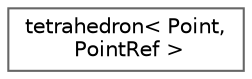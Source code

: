 digraph "Graphical Class Hierarchy"
{
 // LATEX_PDF_SIZE
  bgcolor="transparent";
  edge [fontname=Helvetica,fontsize=10,labelfontname=Helvetica,labelfontsize=10];
  node [fontname=Helvetica,fontsize=10,shape=box,height=0.2,width=0.4];
  rankdir="LR";
  Node0 [id="Node000000",label="tetrahedron\< Point,\l PointRef \>",height=0.2,width=0.4,color="grey40", fillcolor="white", style="filled",URL="$classFoam_1_1tetrahedron.html",tooltip="A tetrahedron primitive."];
}
